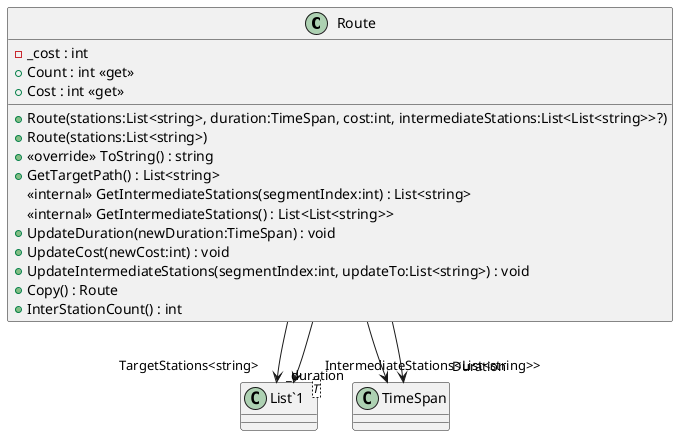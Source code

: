 @startuml
class Route {
    - _cost : int
    + Count : int <<get>>
    + Cost : int <<get>>
    + Route(stations:List<string>, duration:TimeSpan, cost:int, intermediateStations:List<List<string>>?)
    + Route(stations:List<string>)
    + <<override>> ToString() : string
    + GetTargetPath() : List<string>
    <<internal>> GetIntermediateStations(segmentIndex:int) : List<string>
    <<internal>> GetIntermediateStations() : List<List<string>>
    + UpdateDuration(newDuration:TimeSpan) : void
    + UpdateCost(newCost:int) : void
    + UpdateIntermediateStations(segmentIndex:int, updateTo:List<string>) : void
    + Copy() : Route
    + InterStationCount() : int
}
class "List`1"<T> {
}
Route --> "TargetStations<string>" "List`1"
Route --> "IntermediateStations<List<string>>" "List`1"
Route --> "_duration" TimeSpan
Route --> "Duration" TimeSpan
@enduml
